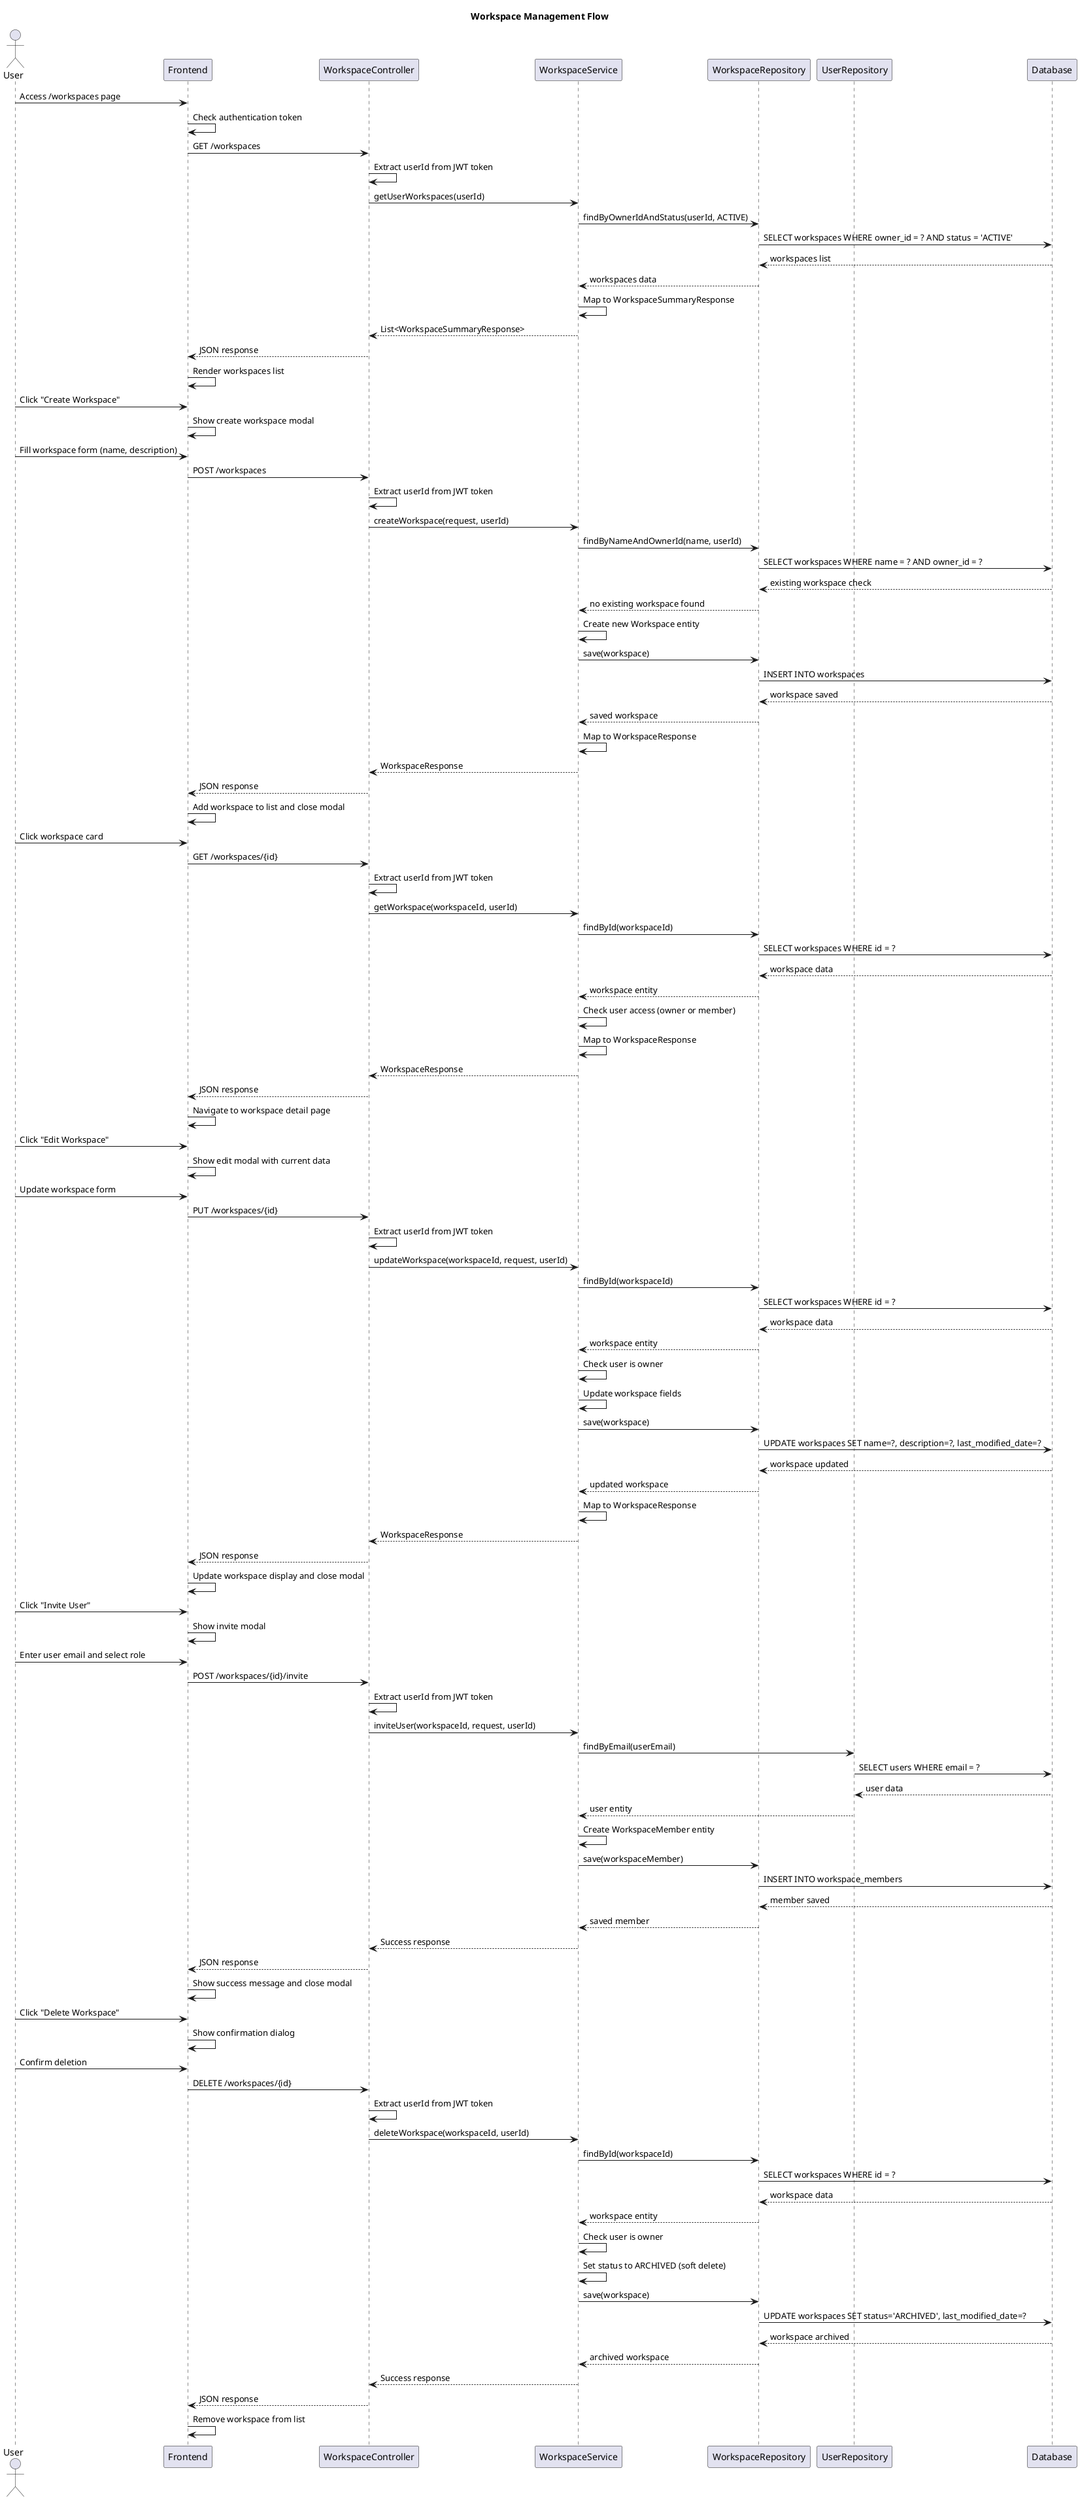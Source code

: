@startuml Workspace_Management_Flow
title Workspace Management Flow

actor User
participant Frontend
participant "WorkspaceController" as WC
participant "WorkspaceService" as WS
participant "WorkspaceRepository" as WR
participant "UserRepository" as UR
participant Database

User -> Frontend: Access /workspaces page
Frontend -> Frontend: Check authentication token
Frontend -> WC: GET /workspaces
WC -> WC: Extract userId from JWT token
WC -> WS: getUserWorkspaces(userId)
WS -> WR: findByOwnerIdAndStatus(userId, ACTIVE)
WR -> Database: SELECT workspaces WHERE owner_id = ? AND status = 'ACTIVE'
Database --> WR: workspaces list
WR --> WS: workspaces data
WS -> WS: Map to WorkspaceSummaryResponse
WS --> WC: List<WorkspaceSummaryResponse>
WC --> Frontend: JSON response
Frontend -> Frontend: Render workspaces list

User -> Frontend: Click "Create Workspace"
Frontend -> Frontend: Show create workspace modal
User -> Frontend: Fill workspace form (name, description)
Frontend -> WC: POST /workspaces
WC -> WC: Extract userId from JWT token
WC -> WS: createWorkspace(request, userId)
WS -> WR: findByNameAndOwnerId(name, userId)
WR -> Database: SELECT workspaces WHERE name = ? AND owner_id = ?
Database --> WR: existing workspace check
WR --> WS: no existing workspace found
WS -> WS: Create new Workspace entity
WS -> WR: save(workspace)
WR -> Database: INSERT INTO workspaces
Database --> WR: workspace saved
WR --> WS: saved workspace
WS -> WS: Map to WorkspaceResponse
WS --> WC: WorkspaceResponse
WC --> Frontend: JSON response
Frontend -> Frontend: Add workspace to list and close modal

User -> Frontend: Click workspace card
Frontend -> WC: GET /workspaces/{id}
WC -> WC: Extract userId from JWT token
WC -> WS: getWorkspace(workspaceId, userId)
WS -> WR: findById(workspaceId)
WR -> Database: SELECT workspaces WHERE id = ?
Database --> WR: workspace data
WR --> WS: workspace entity
WS -> WS: Check user access (owner or member)
WS -> WS: Map to WorkspaceResponse
WS --> WC: WorkspaceResponse
WC --> Frontend: JSON response
Frontend -> Frontend: Navigate to workspace detail page

User -> Frontend: Click "Edit Workspace"
Frontend -> Frontend: Show edit modal with current data
User -> Frontend: Update workspace form
Frontend -> WC: PUT /workspaces/{id}
WC -> WC: Extract userId from JWT token
WC -> WS: updateWorkspace(workspaceId, request, userId)
WS -> WR: findById(workspaceId)
WR -> Database: SELECT workspaces WHERE id = ?
Database --> WR: workspace data
WR --> WS: workspace entity
WS -> WS: Check user is owner
WS -> WS: Update workspace fields
WS -> WR: save(workspace)
WR -> Database: UPDATE workspaces SET name=?, description=?, last_modified_date=?
Database --> WR: workspace updated
WR --> WS: updated workspace
WS -> WS: Map to WorkspaceResponse
WS --> WC: WorkspaceResponse
WC --> Frontend: JSON response
Frontend -> Frontend: Update workspace display and close modal

User -> Frontend: Click "Invite User"
Frontend -> Frontend: Show invite modal
User -> Frontend: Enter user email and select role
Frontend -> WC: POST /workspaces/{id}/invite
WC -> WC: Extract userId from JWT token
WC -> WS: inviteUser(workspaceId, request, userId)
WS -> UR: findByEmail(userEmail)
UR -> Database: SELECT users WHERE email = ?
Database --> UR: user data
UR --> WS: user entity
WS -> WS: Create WorkspaceMember entity
WS -> WR: save(workspaceMember)
WR -> Database: INSERT INTO workspace_members
Database --> WR: member saved
WR --> WS: saved member
WS --> WC: Success response
WC --> Frontend: JSON response
Frontend -> Frontend: Show success message and close modal

User -> Frontend: Click "Delete Workspace"
Frontend -> Frontend: Show confirmation dialog
User -> Frontend: Confirm deletion
Frontend -> WC: DELETE /workspaces/{id}
WC -> WC: Extract userId from JWT token
WC -> WS: deleteWorkspace(workspaceId, userId)
WS -> WR: findById(workspaceId)
WR -> Database: SELECT workspaces WHERE id = ?
Database --> WR: workspace data
WR --> WS: workspace entity
WS -> WS: Check user is owner
WS -> WS: Set status to ARCHIVED (soft delete)
WS -> WR: save(workspace)
WR -> Database: UPDATE workspaces SET status='ARCHIVED', last_modified_date=?
Database --> WR: workspace archived
WR --> WS: archived workspace
WS --> WC: Success response
WC --> Frontend: JSON response
Frontend -> Frontend: Remove workspace from list

@enduml




